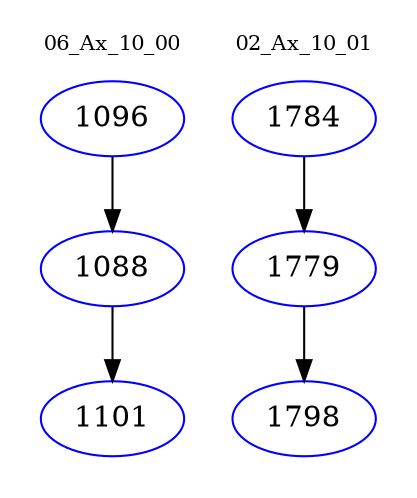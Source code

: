 digraph{
subgraph cluster_0 {
color = white
label = "06_Ax_10_00";
fontsize=10;
T0_1096 [label="1096", color="blue"]
T0_1096 -> T0_1088 [color="black"]
T0_1088 [label="1088", color="blue"]
T0_1088 -> T0_1101 [color="black"]
T0_1101 [label="1101", color="blue"]
}
subgraph cluster_1 {
color = white
label = "02_Ax_10_01";
fontsize=10;
T1_1784 [label="1784", color="blue"]
T1_1784 -> T1_1779 [color="black"]
T1_1779 [label="1779", color="blue"]
T1_1779 -> T1_1798 [color="black"]
T1_1798 [label="1798", color="blue"]
}
}
